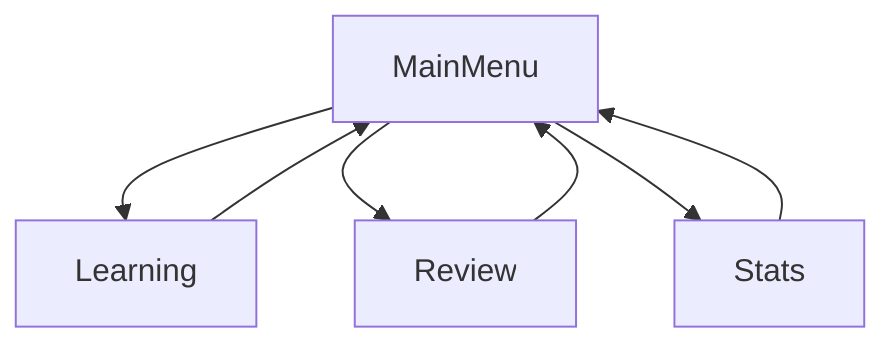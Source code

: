 graph TB
    MainMenu --> Learning
    MainMenu --> Review
    MainMenu --> Stats

    Learning --> MainMenu
    Review --> MainMenu
    Stats --> MainMenu